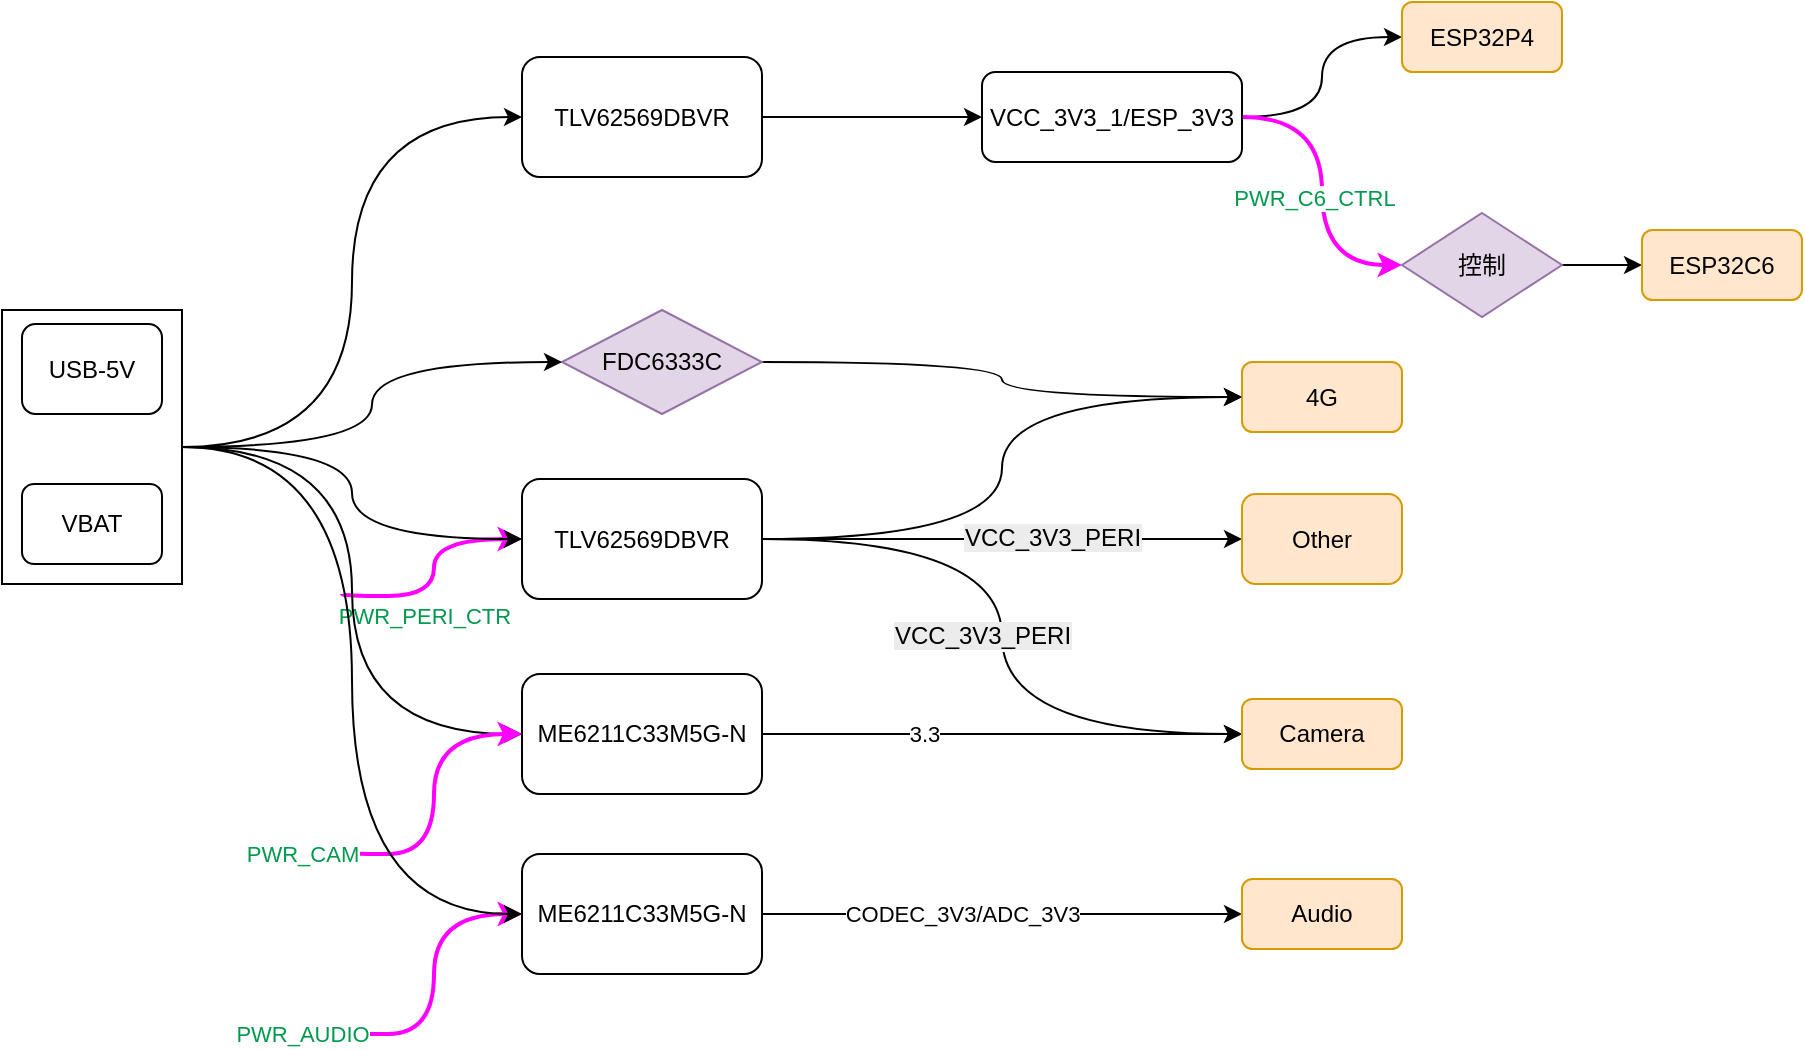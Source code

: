 <mxfile version="28.0.9">
  <diagram name="第 1 页" id="nYBT3L-RAv3rfCjHxJny">
    <mxGraphModel dx="1188" dy="579" grid="1" gridSize="10" guides="1" tooltips="1" connect="1" arrows="1" fold="1" page="1" pageScale="1" pageWidth="827" pageHeight="1169" math="0" shadow="0">
      <root>
        <mxCell id="0" />
        <mxCell id="1" parent="0" />
        <mxCell id="EYiuDghIg9F262BSXGEl-6" style="edgeStyle=orthogonalEdgeStyle;curved=1;rounded=0;orthogonalLoop=1;jettySize=auto;html=1;exitX=1;exitY=0.5;exitDx=0;exitDy=0;" edge="1" parent="1" source="EYiuDghIg9F262BSXGEl-3" target="EYiuDghIg9F262BSXGEl-4">
          <mxGeometry relative="1" as="geometry" />
        </mxCell>
        <mxCell id="EYiuDghIg9F262BSXGEl-3" value="TLV62569DBVR" style="rounded=1;whiteSpace=wrap;html=1;" vertex="1" parent="1">
          <mxGeometry x="280" y="577.5" width="120" height="60" as="geometry" />
        </mxCell>
        <mxCell id="EYiuDghIg9F262BSXGEl-12" style="edgeStyle=orthogonalEdgeStyle;curved=1;rounded=0;orthogonalLoop=1;jettySize=auto;html=1;exitX=1;exitY=0.5;exitDx=0;exitDy=0;entryX=0;entryY=0.5;entryDx=0;entryDy=0;" edge="1" parent="1" source="EYiuDghIg9F262BSXGEl-4" target="EYiuDghIg9F262BSXGEl-10">
          <mxGeometry relative="1" as="geometry" />
        </mxCell>
        <mxCell id="EYiuDghIg9F262BSXGEl-15" style="edgeStyle=orthogonalEdgeStyle;curved=1;rounded=0;orthogonalLoop=1;jettySize=auto;html=1;exitX=1;exitY=0.5;exitDx=0;exitDy=0;entryX=0;entryY=0.5;entryDx=0;entryDy=0;strokeColor=#FF00FF;strokeWidth=2;" edge="1" parent="1" source="EYiuDghIg9F262BSXGEl-4" target="EYiuDghIg9F262BSXGEl-14">
          <mxGeometry relative="1" as="geometry" />
        </mxCell>
        <mxCell id="EYiuDghIg9F262BSXGEl-24" value="PWR_C6_CTRL" style="edgeLabel;html=1;align=center;verticalAlign=middle;resizable=0;points=[];fontColor=#00994D;" vertex="1" connectable="0" parent="EYiuDghIg9F262BSXGEl-15">
          <mxGeometry x="0.044" y="-4" relative="1" as="geometry">
            <mxPoint as="offset" />
          </mxGeometry>
        </mxCell>
        <mxCell id="EYiuDghIg9F262BSXGEl-4" value="VCC_3V3_1/ESP_3V3" style="rounded=1;whiteSpace=wrap;html=1;" vertex="1" parent="1">
          <mxGeometry x="510" y="585" width="130" height="45" as="geometry" />
        </mxCell>
        <mxCell id="EYiuDghIg9F262BSXGEl-8" value="" style="group" vertex="1" connectable="0" parent="1">
          <mxGeometry x="20" y="704" width="90" height="137" as="geometry" />
        </mxCell>
        <mxCell id="EYiuDghIg9F262BSXGEl-7" value="" style="rounded=0;whiteSpace=wrap;html=1;" vertex="1" parent="EYiuDghIg9F262BSXGEl-8">
          <mxGeometry width="90" height="137" as="geometry" />
        </mxCell>
        <mxCell id="EYiuDghIg9F262BSXGEl-1" value="USB-5V" style="rounded=1;whiteSpace=wrap;html=1;" vertex="1" parent="EYiuDghIg9F262BSXGEl-8">
          <mxGeometry x="10" y="7" width="70" height="45" as="geometry" />
        </mxCell>
        <mxCell id="EYiuDghIg9F262BSXGEl-2" value="VBAT" style="rounded=1;whiteSpace=wrap;html=1;" vertex="1" parent="EYiuDghIg9F262BSXGEl-8">
          <mxGeometry x="10" y="87" width="70" height="40" as="geometry" />
        </mxCell>
        <mxCell id="EYiuDghIg9F262BSXGEl-10" value="ESP32P4" style="rounded=1;whiteSpace=wrap;html=1;fillColor=#ffe6cc;strokeColor=#d79b00;" vertex="1" parent="1">
          <mxGeometry x="720" y="550" width="80" height="35" as="geometry" />
        </mxCell>
        <mxCell id="EYiuDghIg9F262BSXGEl-17" style="edgeStyle=orthogonalEdgeStyle;curved=1;rounded=0;orthogonalLoop=1;jettySize=auto;html=1;exitX=1;exitY=0.5;exitDx=0;exitDy=0;entryX=0;entryY=0.5;entryDx=0;entryDy=0;" edge="1" parent="1" source="EYiuDghIg9F262BSXGEl-14" target="EYiuDghIg9F262BSXGEl-16">
          <mxGeometry relative="1" as="geometry" />
        </mxCell>
        <mxCell id="EYiuDghIg9F262BSXGEl-14" value="控制" style="rhombus;whiteSpace=wrap;html=1;fillColor=#e1d5e7;strokeColor=#9673a6;" vertex="1" parent="1">
          <mxGeometry x="720" y="655.5" width="80" height="52" as="geometry" />
        </mxCell>
        <mxCell id="EYiuDghIg9F262BSXGEl-16" value="ESP32C6" style="rounded=1;whiteSpace=wrap;html=1;fillColor=#ffe6cc;strokeColor=#d79b00;" vertex="1" parent="1">
          <mxGeometry x="840" y="664" width="80" height="35" as="geometry" />
        </mxCell>
        <mxCell id="EYiuDghIg9F262BSXGEl-22" style="edgeStyle=orthogonalEdgeStyle;curved=1;rounded=0;orthogonalLoop=1;jettySize=auto;html=1;exitX=1;exitY=0.5;exitDx=0;exitDy=0;entryX=0;entryY=0.5;entryDx=0;entryDy=0;" edge="1" parent="1" source="EYiuDghIg9F262BSXGEl-19" target="EYiuDghIg9F262BSXGEl-21">
          <mxGeometry relative="1" as="geometry" />
        </mxCell>
        <mxCell id="EYiuDghIg9F262BSXGEl-45" value="&lt;span style=&quot;font-size: 12px; text-wrap: wrap; background-color: rgb(236, 236, 236);&quot;&gt;VCC_3V3_PERI&lt;/span&gt;" style="edgeLabel;html=1;align=center;verticalAlign=middle;resizable=0;points=[];" vertex="1" connectable="0" parent="EYiuDghIg9F262BSXGEl-22">
          <mxGeometry x="0.204" y="1" relative="1" as="geometry">
            <mxPoint as="offset" />
          </mxGeometry>
        </mxCell>
        <mxCell id="EYiuDghIg9F262BSXGEl-23" style="edgeStyle=orthogonalEdgeStyle;curved=1;rounded=0;orthogonalLoop=1;jettySize=auto;html=1;exitX=0;exitY=0.5;exitDx=0;exitDy=0;startArrow=classic;startFill=1;endArrow=none;endFill=0;strokeColor=#FF00FF;strokeWidth=2;" edge="1" parent="1" source="EYiuDghIg9F262BSXGEl-19">
          <mxGeometry relative="1" as="geometry">
            <mxPoint x="190" y="846" as="targetPoint" />
            <Array as="points">
              <mxPoint x="236" y="819" />
              <mxPoint x="236" y="847" />
              <mxPoint x="190" y="847" />
            </Array>
          </mxGeometry>
        </mxCell>
        <mxCell id="EYiuDghIg9F262BSXGEl-25" value="&lt;span style=&quot;color: rgb(0, 153, 77);&quot;&gt;PWR_PERI_CTR&lt;/span&gt;" style="edgeLabel;html=1;align=center;verticalAlign=middle;resizable=0;points=[];" vertex="1" connectable="0" parent="EYiuDghIg9F262BSXGEl-23">
          <mxGeometry x="0.406" y="-2" relative="1" as="geometry">
            <mxPoint x="6" y="12" as="offset" />
          </mxGeometry>
        </mxCell>
        <mxCell id="EYiuDghIg9F262BSXGEl-43" style="edgeStyle=orthogonalEdgeStyle;curved=1;rounded=0;orthogonalLoop=1;jettySize=auto;html=1;exitX=1;exitY=0.5;exitDx=0;exitDy=0;entryX=0;entryY=0.5;entryDx=0;entryDy=0;" edge="1" parent="1" source="EYiuDghIg9F262BSXGEl-19" target="EYiuDghIg9F262BSXGEl-29">
          <mxGeometry relative="1" as="geometry" />
        </mxCell>
        <mxCell id="EYiuDghIg9F262BSXGEl-44" value="&lt;span style=&quot;font-size: 12px; text-wrap: wrap; background-color: rgb(236, 236, 236);&quot;&gt;VCC_3V3_PERI&lt;/span&gt;" style="edgeLabel;html=1;align=center;verticalAlign=middle;resizable=0;points=[];" vertex="1" connectable="0" parent="EYiuDghIg9F262BSXGEl-43">
          <mxGeometry x="-0.16" y="-18" relative="1" as="geometry">
            <mxPoint x="8" y="26" as="offset" />
          </mxGeometry>
        </mxCell>
        <mxCell id="EYiuDghIg9F262BSXGEl-49" style="edgeStyle=orthogonalEdgeStyle;curved=1;rounded=0;orthogonalLoop=1;jettySize=auto;html=1;exitX=1;exitY=0.5;exitDx=0;exitDy=0;entryX=0;entryY=0.5;entryDx=0;entryDy=0;" edge="1" parent="1" source="EYiuDghIg9F262BSXGEl-19" target="EYiuDghIg9F262BSXGEl-47">
          <mxGeometry relative="1" as="geometry" />
        </mxCell>
        <mxCell id="EYiuDghIg9F262BSXGEl-19" value="TLV62569DBVR" style="rounded=1;whiteSpace=wrap;html=1;" vertex="1" parent="1">
          <mxGeometry x="280" y="788.5" width="120" height="60" as="geometry" />
        </mxCell>
        <mxCell id="EYiuDghIg9F262BSXGEl-20" style="edgeStyle=orthogonalEdgeStyle;curved=1;rounded=0;orthogonalLoop=1;jettySize=auto;html=1;exitX=1;exitY=0.5;exitDx=0;exitDy=0;entryX=0;entryY=0.5;entryDx=0;entryDy=0;" edge="1" parent="1" source="EYiuDghIg9F262BSXGEl-7" target="EYiuDghIg9F262BSXGEl-19">
          <mxGeometry relative="1" as="geometry" />
        </mxCell>
        <mxCell id="EYiuDghIg9F262BSXGEl-21" value="Other" style="rounded=1;whiteSpace=wrap;html=1;fillColor=#ffe6cc;strokeColor=#d79b00;" vertex="1" parent="1">
          <mxGeometry x="640" y="796" width="80" height="45" as="geometry" />
        </mxCell>
        <mxCell id="EYiuDghIg9F262BSXGEl-26" style="edgeStyle=orthogonalEdgeStyle;curved=1;rounded=0;orthogonalLoop=1;jettySize=auto;html=1;exitX=1;exitY=0.5;exitDx=0;exitDy=0;entryX=0;entryY=0.5;entryDx=0;entryDy=0;" edge="1" parent="1" source="EYiuDghIg9F262BSXGEl-7" target="EYiuDghIg9F262BSXGEl-3">
          <mxGeometry relative="1" as="geometry" />
        </mxCell>
        <mxCell id="EYiuDghIg9F262BSXGEl-30" style="edgeStyle=orthogonalEdgeStyle;curved=1;rounded=0;orthogonalLoop=1;jettySize=auto;html=1;exitX=1;exitY=0.5;exitDx=0;exitDy=0;entryX=0;entryY=0.5;entryDx=0;entryDy=0;" edge="1" parent="1" source="EYiuDghIg9F262BSXGEl-27" target="EYiuDghIg9F262BSXGEl-29">
          <mxGeometry relative="1" as="geometry" />
        </mxCell>
        <mxCell id="EYiuDghIg9F262BSXGEl-41" value="3.3" style="edgeLabel;html=1;align=center;verticalAlign=middle;resizable=0;points=[];" vertex="1" connectable="0" parent="EYiuDghIg9F262BSXGEl-30">
          <mxGeometry x="-0.325" relative="1" as="geometry">
            <mxPoint as="offset" />
          </mxGeometry>
        </mxCell>
        <mxCell id="EYiuDghIg9F262BSXGEl-27" value="ME6211C33M5G-N" style="rounded=1;whiteSpace=wrap;html=1;" vertex="1" parent="1">
          <mxGeometry x="280" y="886" width="120" height="60" as="geometry" />
        </mxCell>
        <mxCell id="EYiuDghIg9F262BSXGEl-28" style="edgeStyle=orthogonalEdgeStyle;curved=1;rounded=0;orthogonalLoop=1;jettySize=auto;html=1;exitX=1;exitY=0.5;exitDx=0;exitDy=0;entryX=0;entryY=0.5;entryDx=0;entryDy=0;" edge="1" parent="1" source="EYiuDghIg9F262BSXGEl-7" target="EYiuDghIg9F262BSXGEl-27">
          <mxGeometry relative="1" as="geometry" />
        </mxCell>
        <mxCell id="EYiuDghIg9F262BSXGEl-29" value="Camera" style="rounded=1;whiteSpace=wrap;html=1;fillColor=#ffe6cc;strokeColor=#d79b00;" vertex="1" parent="1">
          <mxGeometry x="640" y="898.5" width="80" height="35" as="geometry" />
        </mxCell>
        <mxCell id="EYiuDghIg9F262BSXGEl-33" style="edgeStyle=orthogonalEdgeStyle;curved=1;rounded=0;orthogonalLoop=1;jettySize=auto;html=1;exitX=0;exitY=0.5;exitDx=0;exitDy=0;startArrow=classic;startFill=1;endArrow=none;endFill=0;strokeColor=#FF00FF;strokeWidth=2;" edge="1" parent="1" source="EYiuDghIg9F262BSXGEl-27">
          <mxGeometry relative="1" as="geometry">
            <mxPoint x="190" y="975" as="targetPoint" />
            <mxPoint x="280" y="948" as="sourcePoint" />
            <Array as="points">
              <mxPoint x="236" y="916" />
              <mxPoint x="236" y="976" />
              <mxPoint x="190" y="976" />
            </Array>
          </mxGeometry>
        </mxCell>
        <mxCell id="EYiuDghIg9F262BSXGEl-34" value="&lt;span style=&quot;color: rgb(0, 153, 77);&quot;&gt;PWR_CAM&lt;/span&gt;" style="edgeLabel;html=1;align=center;verticalAlign=middle;resizable=0;points=[];" vertex="1" connectable="0" parent="EYiuDghIg9F262BSXGEl-33">
          <mxGeometry x="0.406" y="-2" relative="1" as="geometry">
            <mxPoint x="-64" y="2" as="offset" />
          </mxGeometry>
        </mxCell>
        <mxCell id="EYiuDghIg9F262BSXGEl-37" style="edgeStyle=orthogonalEdgeStyle;curved=1;rounded=0;orthogonalLoop=1;jettySize=auto;html=1;exitX=1;exitY=0.5;exitDx=0;exitDy=0;entryX=0;entryY=0.5;entryDx=0;entryDy=0;" edge="1" parent="1" source="EYiuDghIg9F262BSXGEl-35" target="EYiuDghIg9F262BSXGEl-36">
          <mxGeometry relative="1" as="geometry" />
        </mxCell>
        <mxCell id="EYiuDghIg9F262BSXGEl-42" value="CODEC_3V3/ADC_3V3" style="edgeLabel;html=1;align=center;verticalAlign=middle;resizable=0;points=[];" vertex="1" connectable="0" parent="EYiuDghIg9F262BSXGEl-37">
          <mxGeometry x="-0.39" y="-1" relative="1" as="geometry">
            <mxPoint x="27" y="-1" as="offset" />
          </mxGeometry>
        </mxCell>
        <mxCell id="EYiuDghIg9F262BSXGEl-35" value="ME6211C33M5G-N" style="rounded=1;whiteSpace=wrap;html=1;" vertex="1" parent="1">
          <mxGeometry x="280" y="976" width="120" height="60" as="geometry" />
        </mxCell>
        <mxCell id="EYiuDghIg9F262BSXGEl-36" value="Audio" style="rounded=1;whiteSpace=wrap;html=1;fillColor=#ffe6cc;strokeColor=#d79b00;" vertex="1" parent="1">
          <mxGeometry x="640" y="988.5" width="80" height="35" as="geometry" />
        </mxCell>
        <mxCell id="EYiuDghIg9F262BSXGEl-38" style="edgeStyle=orthogonalEdgeStyle;curved=1;rounded=0;orthogonalLoop=1;jettySize=auto;html=1;exitX=0;exitY=0.5;exitDx=0;exitDy=0;startArrow=classic;startFill=1;endArrow=none;endFill=0;strokeColor=#FF00FF;strokeWidth=2;" edge="1" parent="1" source="EYiuDghIg9F262BSXGEl-35">
          <mxGeometry relative="1" as="geometry">
            <mxPoint x="190" y="1065" as="targetPoint" />
            <mxPoint x="280" y="1038" as="sourcePoint" />
            <Array as="points">
              <mxPoint x="236" y="1006" />
              <mxPoint x="236" y="1066" />
              <mxPoint x="190" y="1066" />
            </Array>
          </mxGeometry>
        </mxCell>
        <mxCell id="EYiuDghIg9F262BSXGEl-39" value="&lt;span style=&quot;color: rgb(0, 153, 77);&quot;&gt;PWR_AUDIO&lt;/span&gt;" style="edgeLabel;html=1;align=center;verticalAlign=middle;resizable=0;points=[];" vertex="1" connectable="0" parent="EYiuDghIg9F262BSXGEl-38">
          <mxGeometry x="0.406" y="-2" relative="1" as="geometry">
            <mxPoint x="-64" y="2" as="offset" />
          </mxGeometry>
        </mxCell>
        <mxCell id="EYiuDghIg9F262BSXGEl-40" style="edgeStyle=orthogonalEdgeStyle;curved=1;rounded=0;orthogonalLoop=1;jettySize=auto;html=1;exitX=1;exitY=0.5;exitDx=0;exitDy=0;entryX=0;entryY=0.5;entryDx=0;entryDy=0;" edge="1" parent="1" source="EYiuDghIg9F262BSXGEl-7" target="EYiuDghIg9F262BSXGEl-35">
          <mxGeometry relative="1" as="geometry" />
        </mxCell>
        <mxCell id="EYiuDghIg9F262BSXGEl-47" value="4G" style="rounded=1;whiteSpace=wrap;html=1;fillColor=#ffe6cc;strokeColor=#d79b00;" vertex="1" parent="1">
          <mxGeometry x="640" y="730" width="80" height="35" as="geometry" />
        </mxCell>
        <mxCell id="EYiuDghIg9F262BSXGEl-51" style="edgeStyle=orthogonalEdgeStyle;curved=1;rounded=0;orthogonalLoop=1;jettySize=auto;html=1;exitX=1;exitY=0.5;exitDx=0;exitDy=0;entryX=0;entryY=0.5;entryDx=0;entryDy=0;" edge="1" parent="1" source="EYiuDghIg9F262BSXGEl-48" target="EYiuDghIg9F262BSXGEl-47">
          <mxGeometry relative="1" as="geometry" />
        </mxCell>
        <mxCell id="EYiuDghIg9F262BSXGEl-48" value="FDC6333C" style="rhombus;whiteSpace=wrap;html=1;fillColor=#e1d5e7;strokeColor=#9673a6;" vertex="1" parent="1">
          <mxGeometry x="300" y="704" width="100" height="52" as="geometry" />
        </mxCell>
        <mxCell id="EYiuDghIg9F262BSXGEl-50" style="edgeStyle=orthogonalEdgeStyle;curved=1;rounded=0;orthogonalLoop=1;jettySize=auto;html=1;exitX=1;exitY=0.5;exitDx=0;exitDy=0;entryX=0;entryY=0.5;entryDx=0;entryDy=0;" edge="1" parent="1" source="EYiuDghIg9F262BSXGEl-7" target="EYiuDghIg9F262BSXGEl-48">
          <mxGeometry relative="1" as="geometry" />
        </mxCell>
      </root>
    </mxGraphModel>
  </diagram>
</mxfile>
